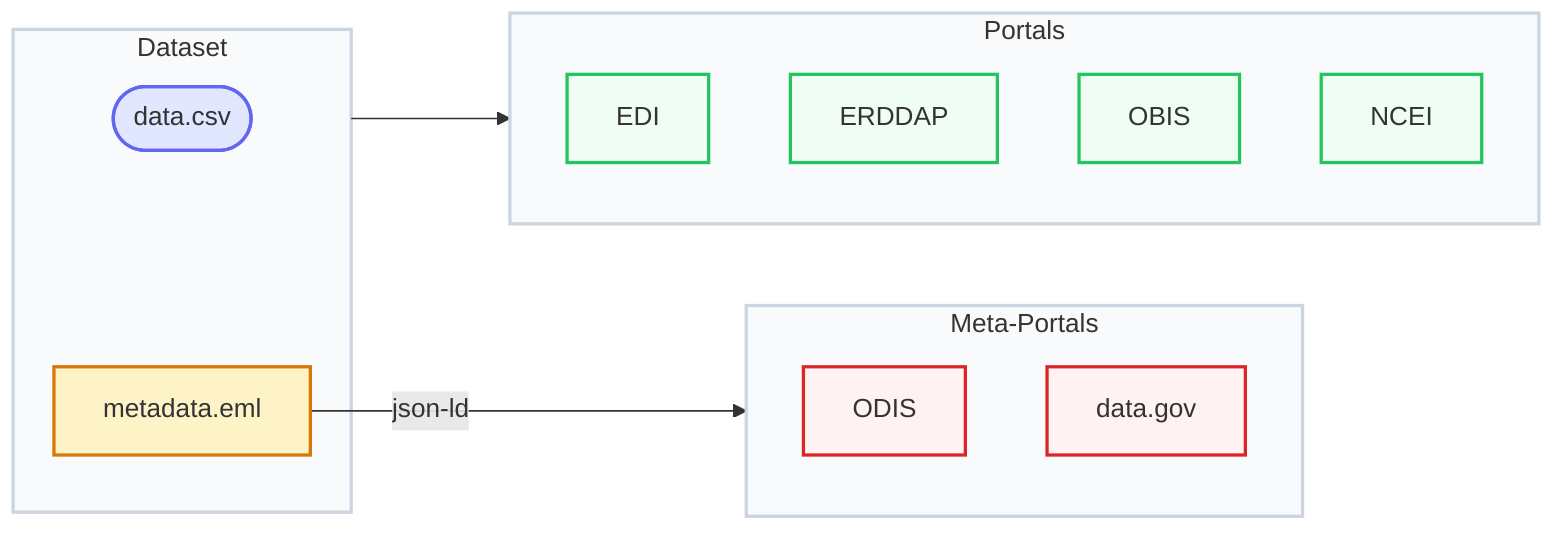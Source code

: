 graph LR
    subgraph dataset[Dataset]
        data([data.csv]):::source
        eml[metadata.eml]:::database
    end

    subgraph portals[Portals]
        edi[EDI]:::portal
        erddap[ERDDAP]:::portal
        obis[OBIS]:::portal
        ncei[NCEI]:::portal
    end

    subgraph metaportals[Meta-Portals]
        odis[ODIS]:::metaportal
        datagov[data.gov]:::metaportal
    end

    dataset --> portals
    eml -->|json-ld| metaportals

    %% Custom styles
    classDef source     fill:#E0E7FF,stroke:#6366F1,stroke-width:2px
    classDef database   fill:#FEF3C7,stroke:#D97706,stroke-width:2px
    classDef portal     fill:#F0FDF4,stroke:#22C55E,stroke-width:2px
    classDef metaportal fill:#FEF2F2,stroke:#DC2626,stroke-width:2px

    %% Style subgraphs
    style dataset     fill:#F8FAFC,stroke:#CBD5E1,stroke-width:2px
    style portals     fill:#F8FAFC,stroke:#CBD5E1,stroke-width:2px
    style metaportals fill:#F8FAFC,stroke:#CBD5E1,stroke-width:2px